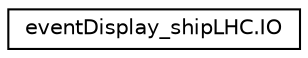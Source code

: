 digraph "Graphical Class Hierarchy"
{
 // LATEX_PDF_SIZE
  edge [fontname="Helvetica",fontsize="10",labelfontname="Helvetica",labelfontsize="10"];
  node [fontname="Helvetica",fontsize="10",shape=record];
  rankdir="LR";
  Node0 [label="eventDisplay_shipLHC.IO",height=0.2,width=0.4,color="black", fillcolor="white", style="filled",URL="$classeventDisplay__shipLHC_1_1IO.html",tooltip=" "];
}
